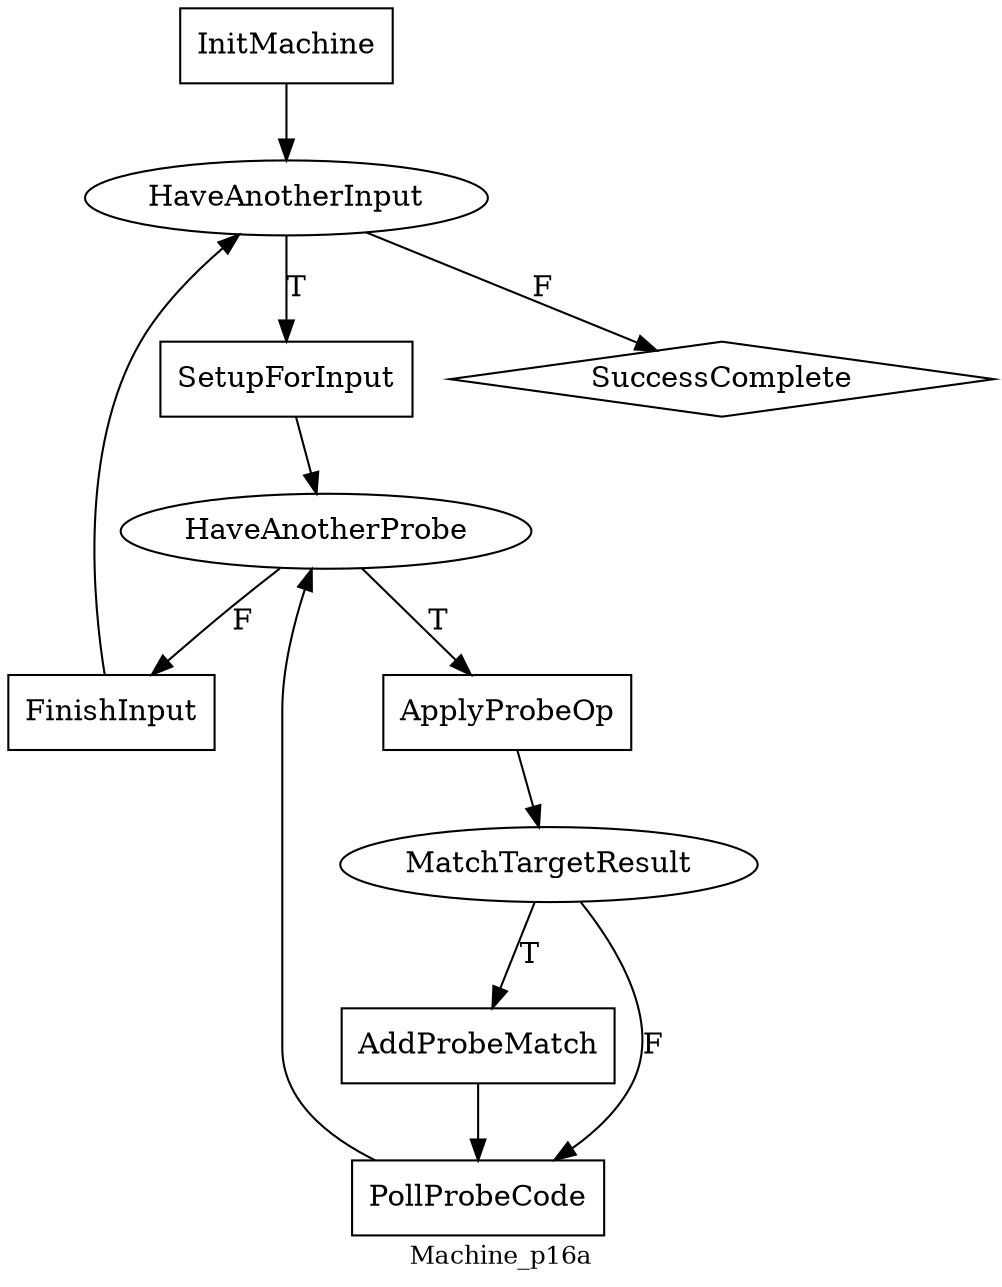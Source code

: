 digraph MyGraphName {
node [shape=box] InitMachine; SetupForInput; ApplyProbeOp; AddProbeMatch; PollProbeCode; FinishInput
node [shape=diamond] SuccessComplete
node [shape=ellipse] HaveAnotherInput; HaveAnotherProbe; MatchTargetResult
InitMachine->HaveAnotherInput ;
HaveAnotherInput->SetupForInput [label=T];
HaveAnotherProbe->FinishInput [label=F];
ApplyProbeOp->MatchTargetResult ;
FinishInput->HaveAnotherInput ;
MatchTargetResult->PollProbeCode [label=F];
PollProbeCode->HaveAnotherProbe ;
AddProbeMatch->PollProbeCode ;
SetupForInput->HaveAnotherProbe ;
HaveAnotherInput->SuccessComplete [label=F];
HaveAnotherProbe->ApplyProbeOp [label=T];
MatchTargetResult->AddProbeMatch [label=T];
overlap=false
label=Machine_p16a
fontsize=12
}
